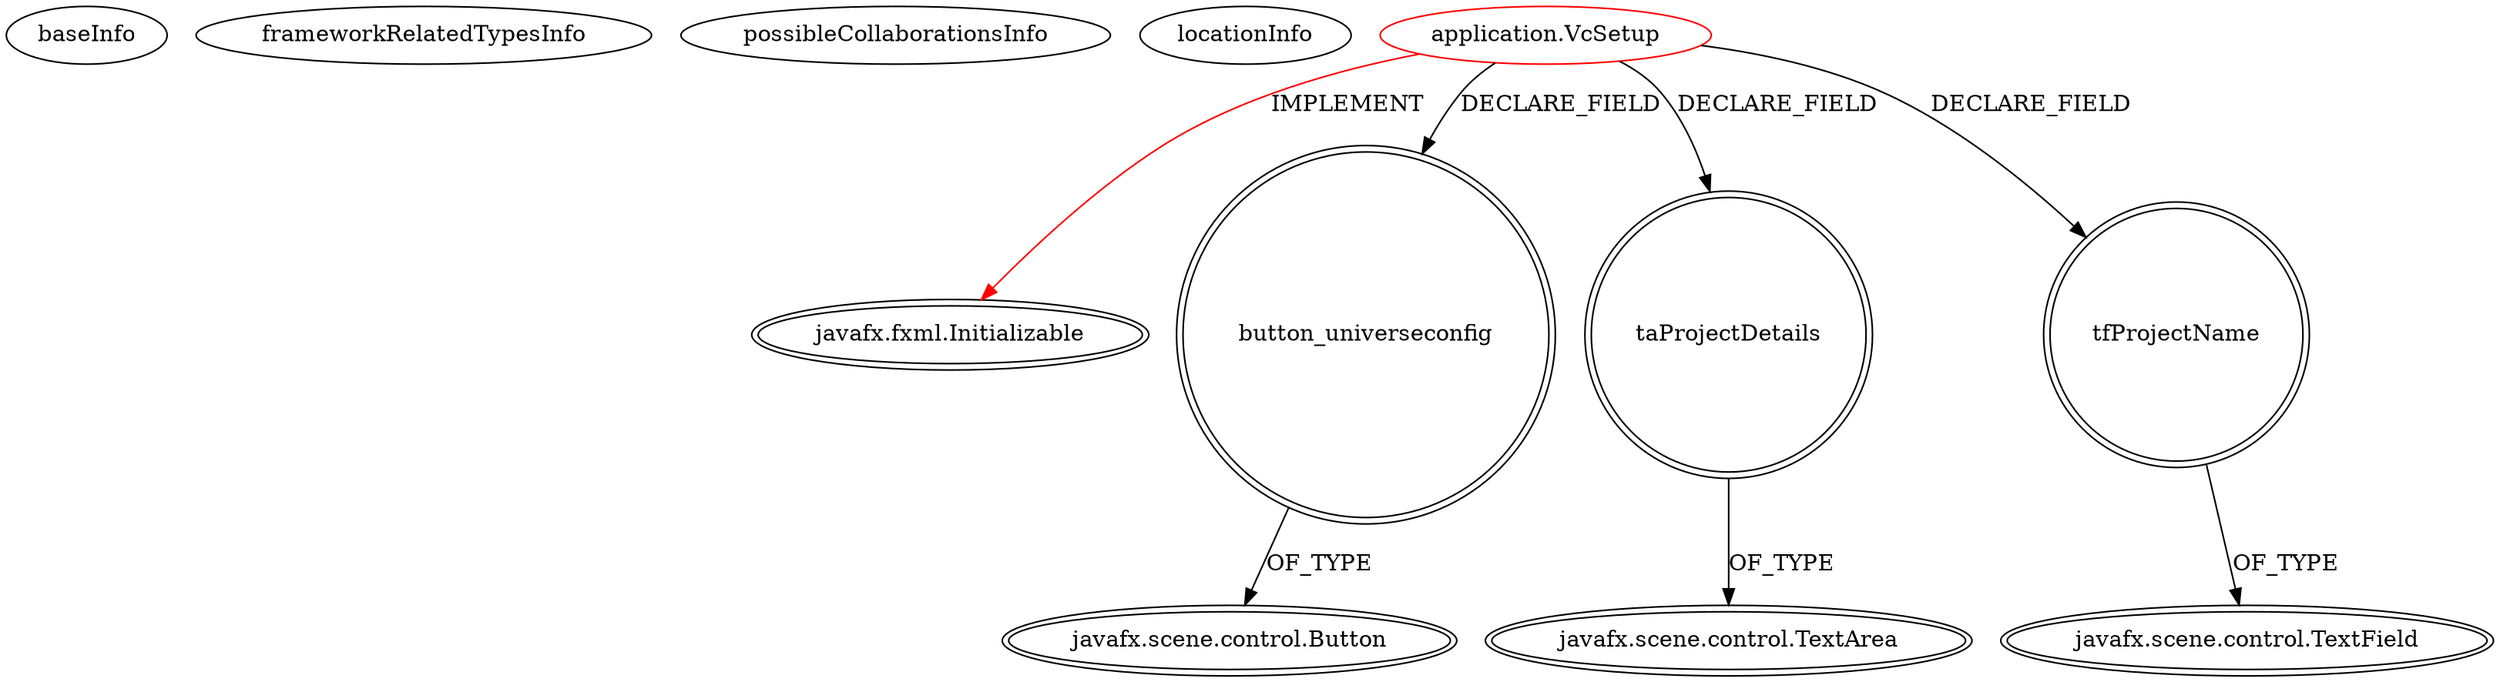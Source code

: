 digraph {
baseInfo[graphId=3675,category="extension_graph",isAnonymous=false,possibleRelation=false]
frameworkRelatedTypesInfo[0="javafx.fxml.Initializable"]
possibleCollaborationsInfo[]
locationInfo[projectName="mrempala-sp",filePath="/mrempala-sp/sp-master/src/application/VcSetup.java",contextSignature="VcSetup",graphId="3675"]
0[label="application.VcSetup",vertexType="ROOT_CLIENT_CLASS_DECLARATION",isFrameworkType=false,color=red]
1[label="javafx.fxml.Initializable",vertexType="FRAMEWORK_INTERFACE_TYPE",isFrameworkType=true,peripheries=2]
2[label="button_universeconfig",vertexType="FIELD_DECLARATION",isFrameworkType=true,peripheries=2,shape=circle]
3[label="javafx.scene.control.Button",vertexType="FRAMEWORK_CLASS_TYPE",isFrameworkType=true,peripheries=2]
4[label="taProjectDetails",vertexType="FIELD_DECLARATION",isFrameworkType=true,peripheries=2,shape=circle]
5[label="javafx.scene.control.TextArea",vertexType="FRAMEWORK_CLASS_TYPE",isFrameworkType=true,peripheries=2]
6[label="tfProjectName",vertexType="FIELD_DECLARATION",isFrameworkType=true,peripheries=2,shape=circle]
7[label="javafx.scene.control.TextField",vertexType="FRAMEWORK_CLASS_TYPE",isFrameworkType=true,peripheries=2]
0->1[label="IMPLEMENT",color=red]
0->2[label="DECLARE_FIELD"]
2->3[label="OF_TYPE"]
0->4[label="DECLARE_FIELD"]
4->5[label="OF_TYPE"]
0->6[label="DECLARE_FIELD"]
6->7[label="OF_TYPE"]
}
